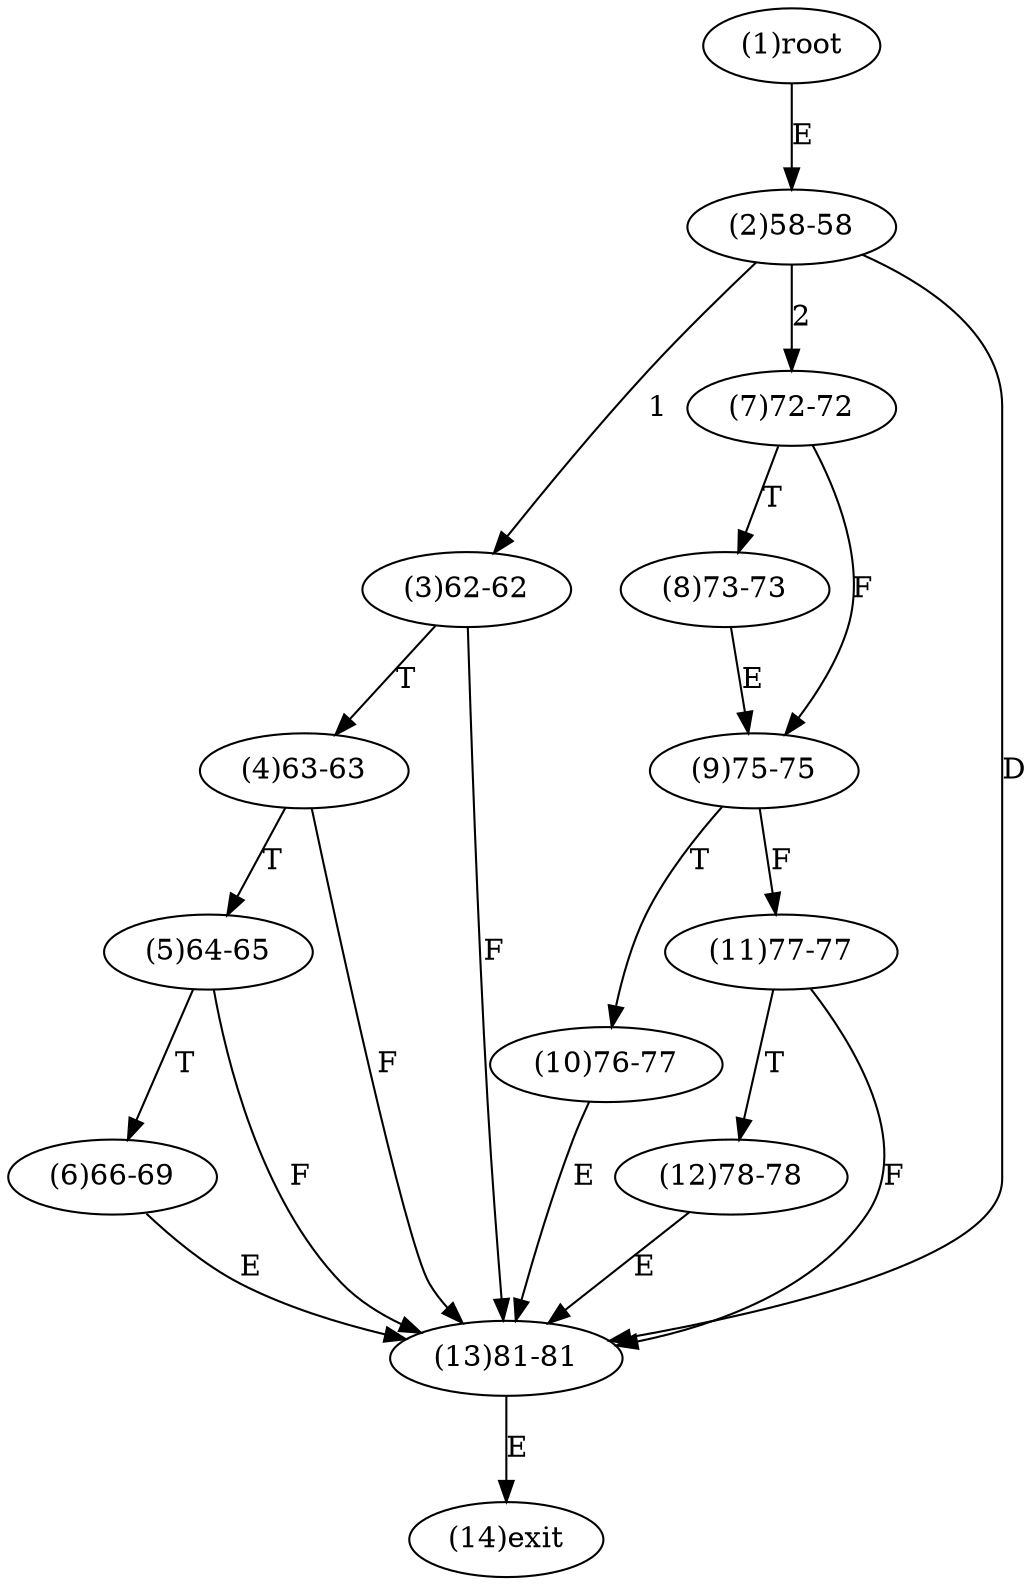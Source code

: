 digraph "" { 
1[ label="(1)root"];
2[ label="(2)58-58"];
3[ label="(3)62-62"];
4[ label="(4)63-63"];
5[ label="(5)64-65"];
6[ label="(6)66-69"];
7[ label="(7)72-72"];
8[ label="(8)73-73"];
9[ label="(9)75-75"];
10[ label="(10)76-77"];
11[ label="(11)77-77"];
12[ label="(12)78-78"];
13[ label="(13)81-81"];
14[ label="(14)exit"];
1->2[ label="E"];
2->3[ label="1"];
2->7[ label="2"];
2->13[ label="D"];
3->13[ label="F"];
3->4[ label="T"];
4->13[ label="F"];
4->5[ label="T"];
5->13[ label="F"];
5->6[ label="T"];
6->13[ label="E"];
7->9[ label="F"];
7->8[ label="T"];
8->9[ label="E"];
9->11[ label="F"];
9->10[ label="T"];
10->13[ label="E"];
11->13[ label="F"];
11->12[ label="T"];
12->13[ label="E"];
13->14[ label="E"];
}